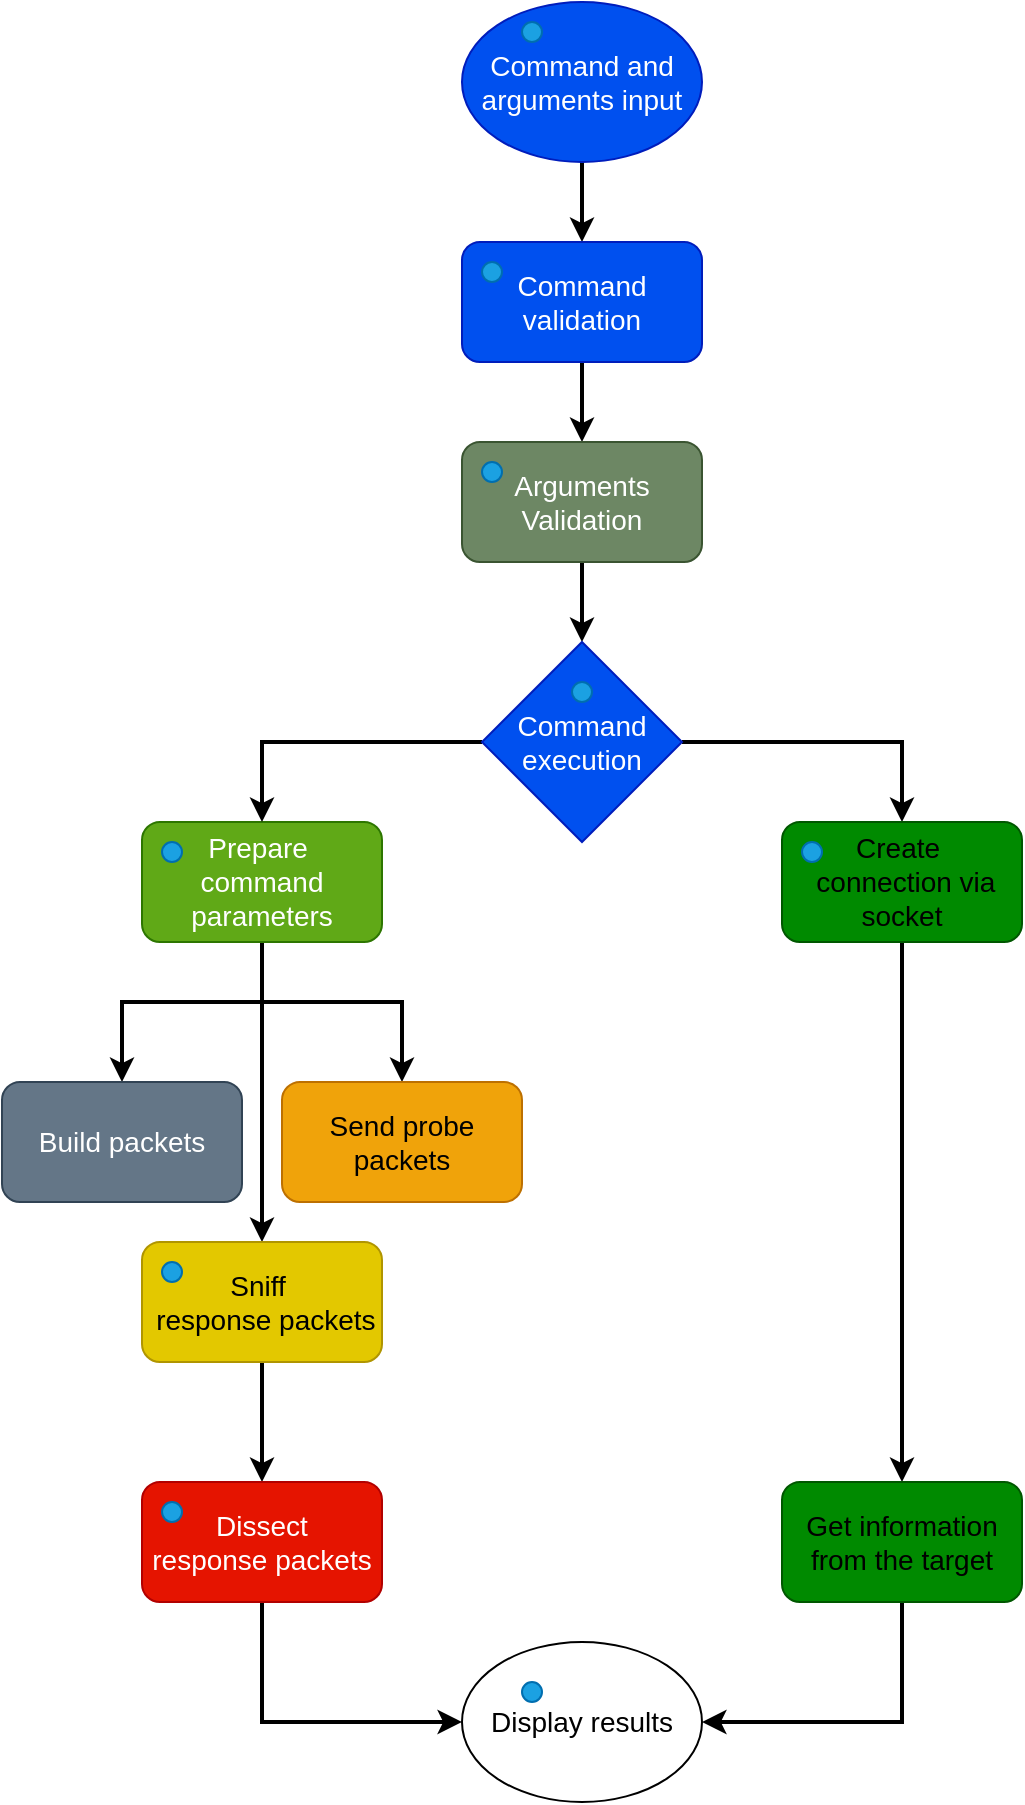 <mxfile version="28.0.6">
  <diagram name="Página-1" id="C2hM-yKv2FyWArT03CXD">
    <mxGraphModel dx="1426" dy="779" grid="1" gridSize="10" guides="1" tooltips="1" connect="1" arrows="1" fold="1" page="1" pageScale="1" pageWidth="827" pageHeight="1169" math="0" shadow="0">
      <root>
        <mxCell id="0" />
        <mxCell id="1" parent="0" />
        <mxCell id="lpw_EAhtdx-yHLIlQrwJ-14" value="" style="edgeStyle=orthogonalEdgeStyle;rounded=0;orthogonalLoop=1;jettySize=auto;html=1;fontSize=14;labelBorderColor=default;strokeWidth=2;strokeColor=light-dark(#000000,#999999);" edge="1" parent="1" source="lpw_EAhtdx-yHLIlQrwJ-1" target="lpw_EAhtdx-yHLIlQrwJ-2">
          <mxGeometry relative="1" as="geometry" />
        </mxCell>
        <mxCell id="lpw_EAhtdx-yHLIlQrwJ-1" value="Command and arguments input" style="ellipse;whiteSpace=wrap;html=1;fontSize=14;fillColor=#0050ef;fontColor=light-dark(#FFFFFF,#FFFFFF);strokeColor=#001DBC;gradientColor=none;shadow=0;labelBackgroundColor=none;labelBorderColor=none;textShadow=0;" vertex="1" parent="1">
          <mxGeometry x="320" y="30" width="120" height="80" as="geometry" />
        </mxCell>
        <mxCell id="lpw_EAhtdx-yHLIlQrwJ-15" value="" style="edgeStyle=orthogonalEdgeStyle;rounded=0;orthogonalLoop=1;jettySize=auto;html=1;fontSize=14;strokeWidth=2;strokeColor=light-dark(#000000,#999999);" edge="1" parent="1" source="lpw_EAhtdx-yHLIlQrwJ-2" target="lpw_EAhtdx-yHLIlQrwJ-3">
          <mxGeometry relative="1" as="geometry" />
        </mxCell>
        <mxCell id="lpw_EAhtdx-yHLIlQrwJ-2" value="Command validation" style="rounded=1;whiteSpace=wrap;html=1;fontSize=14;fillColor=#0050ef;fontColor=light-dark(#FFFFFF,#FFFFFF);strokeColor=#001DBC;" vertex="1" parent="1">
          <mxGeometry x="320" y="150" width="120" height="60" as="geometry" />
        </mxCell>
        <mxCell id="lpw_EAhtdx-yHLIlQrwJ-16" value="" style="edgeStyle=orthogonalEdgeStyle;rounded=0;orthogonalLoop=1;jettySize=auto;html=1;fontSize=14;strokeWidth=2;strokeColor=light-dark(#000000,#999999);" edge="1" parent="1" source="lpw_EAhtdx-yHLIlQrwJ-3" target="lpw_EAhtdx-yHLIlQrwJ-5">
          <mxGeometry relative="1" as="geometry" />
        </mxCell>
        <mxCell id="lpw_EAhtdx-yHLIlQrwJ-3" value="Arguments Validation" style="rounded=1;whiteSpace=wrap;html=1;fontSize=14;fillColor=#6d8764;fontColor=light-dark(#FFFFFF,#FFFFFF);strokeColor=#3A5431;" vertex="1" parent="1">
          <mxGeometry x="320" y="250" width="120" height="60" as="geometry" />
        </mxCell>
        <mxCell id="lpw_EAhtdx-yHLIlQrwJ-19" style="edgeStyle=orthogonalEdgeStyle;rounded=0;orthogonalLoop=1;jettySize=auto;html=1;entryX=0.5;entryY=0;entryDx=0;entryDy=0;fontSize=14;strokeWidth=2;strokeColor=light-dark(#000000,#999999);" edge="1" parent="1" source="lpw_EAhtdx-yHLIlQrwJ-4" target="lpw_EAhtdx-yHLIlQrwJ-8">
          <mxGeometry relative="1" as="geometry" />
        </mxCell>
        <mxCell id="lpw_EAhtdx-yHLIlQrwJ-20" style="edgeStyle=orthogonalEdgeStyle;rounded=0;orthogonalLoop=1;jettySize=auto;html=1;entryX=0.5;entryY=0;entryDx=0;entryDy=0;fontSize=14;strokeWidth=2;strokeColor=light-dark(#000000,#999999);" edge="1" parent="1" source="lpw_EAhtdx-yHLIlQrwJ-4" target="lpw_EAhtdx-yHLIlQrwJ-11">
          <mxGeometry relative="1" as="geometry">
            <Array as="points">
              <mxPoint x="220" y="530" />
              <mxPoint x="150" y="530" />
            </Array>
          </mxGeometry>
        </mxCell>
        <mxCell id="lpw_EAhtdx-yHLIlQrwJ-21" style="edgeStyle=orthogonalEdgeStyle;rounded=0;orthogonalLoop=1;jettySize=auto;html=1;entryX=0.5;entryY=0;entryDx=0;entryDy=0;fontSize=14;strokeWidth=2;strokeColor=light-dark(#000000,#999999);" edge="1" parent="1" source="lpw_EAhtdx-yHLIlQrwJ-4" target="lpw_EAhtdx-yHLIlQrwJ-9">
          <mxGeometry relative="1" as="geometry">
            <Array as="points">
              <mxPoint x="220" y="530" />
              <mxPoint x="290" y="530" />
            </Array>
          </mxGeometry>
        </mxCell>
        <mxCell id="lpw_EAhtdx-yHLIlQrwJ-4" value="Prepare&amp;nbsp; command parameters" style="rounded=1;whiteSpace=wrap;html=1;fontSize=14;fillColor=#60a917;strokeColor=#2D7600;fontColor=light-dark(#FFFFFF,#FFFFFF);" vertex="1" parent="1">
          <mxGeometry x="160" y="440" width="120" height="60" as="geometry" />
        </mxCell>
        <mxCell id="lpw_EAhtdx-yHLIlQrwJ-17" style="edgeStyle=orthogonalEdgeStyle;rounded=0;orthogonalLoop=1;jettySize=auto;html=1;entryX=0.5;entryY=0;entryDx=0;entryDy=0;fontSize=14;strokeColor=light-dark(#000000,#999999);strokeWidth=2;" edge="1" parent="1" source="lpw_EAhtdx-yHLIlQrwJ-5" target="lpw_EAhtdx-yHLIlQrwJ-7">
          <mxGeometry relative="1" as="geometry" />
        </mxCell>
        <mxCell id="lpw_EAhtdx-yHLIlQrwJ-18" style="edgeStyle=orthogonalEdgeStyle;rounded=0;orthogonalLoop=1;jettySize=auto;html=1;entryX=0.5;entryY=0;entryDx=0;entryDy=0;fontSize=14;strokeWidth=2;strokeColor=light-dark(#000000,#999999);" edge="1" parent="1" source="lpw_EAhtdx-yHLIlQrwJ-5" target="lpw_EAhtdx-yHLIlQrwJ-4">
          <mxGeometry relative="1" as="geometry" />
        </mxCell>
        <mxCell id="lpw_EAhtdx-yHLIlQrwJ-5" value="Command execution" style="rhombus;whiteSpace=wrap;html=1;fontSize=14;fontColor=light-dark(#FFFFFF,#FFFFFF);fillColor=#0050ef;strokeColor=#001DBC;" vertex="1" parent="1">
          <mxGeometry x="330" y="350" width="100" height="100" as="geometry" />
        </mxCell>
        <mxCell id="lpw_EAhtdx-yHLIlQrwJ-6" value="Display results" style="ellipse;whiteSpace=wrap;html=1;fontSize=14;" vertex="1" parent="1">
          <mxGeometry x="320" y="850" width="120" height="80" as="geometry" />
        </mxCell>
        <mxCell id="lpw_EAhtdx-yHLIlQrwJ-24" style="edgeStyle=orthogonalEdgeStyle;rounded=0;orthogonalLoop=1;jettySize=auto;html=1;entryX=0.5;entryY=0;entryDx=0;entryDy=0;fontSize=14;strokeWidth=2;strokeColor=light-dark(#000000,#999999);" edge="1" parent="1" source="lpw_EAhtdx-yHLIlQrwJ-7" target="lpw_EAhtdx-yHLIlQrwJ-13">
          <mxGeometry relative="1" as="geometry" />
        </mxCell>
        <mxCell id="lpw_EAhtdx-yHLIlQrwJ-7" value="Create&amp;nbsp; &amp;nbsp;connection via socket" style="rounded=1;whiteSpace=wrap;html=1;fontSize=14;fillColor=#008a00;fontColor=default;strokeColor=#005700;" vertex="1" parent="1">
          <mxGeometry x="480" y="440" width="120" height="60" as="geometry" />
        </mxCell>
        <mxCell id="lpw_EAhtdx-yHLIlQrwJ-23" style="edgeStyle=orthogonalEdgeStyle;rounded=0;orthogonalLoop=1;jettySize=auto;html=1;entryX=0.5;entryY=0;entryDx=0;entryDy=0;fontSize=14;strokeColor=light-dark(#000000,#999999);strokeWidth=2;" edge="1" parent="1" source="lpw_EAhtdx-yHLIlQrwJ-8" target="lpw_EAhtdx-yHLIlQrwJ-12">
          <mxGeometry relative="1" as="geometry" />
        </mxCell>
        <mxCell id="lpw_EAhtdx-yHLIlQrwJ-8" value="&amp;nbsp; &amp;nbsp; &amp;nbsp; Sniff&amp;nbsp; &amp;nbsp; &amp;nbsp; &amp;nbsp; &amp;nbsp;response packets" style="rounded=1;whiteSpace=wrap;html=1;fontSize=14;fillColor=#e3c800;fontColor=#000000;strokeColor=#B09500;" vertex="1" parent="1">
          <mxGeometry x="160" y="650" width="120" height="60" as="geometry" />
        </mxCell>
        <mxCell id="lpw_EAhtdx-yHLIlQrwJ-9" value="Send probe packets" style="rounded=1;whiteSpace=wrap;html=1;fontSize=14;fillColor=#f0a30a;strokeColor=#BD7000;fontColor=#000000;" vertex="1" parent="1">
          <mxGeometry x="230" y="570" width="120" height="60" as="geometry" />
        </mxCell>
        <mxCell id="lpw_EAhtdx-yHLIlQrwJ-11" value="Build packets" style="rounded=1;whiteSpace=wrap;html=1;fontSize=14;fillColor=#647687;fontColor=light-dark(#FFFFFF,#FFFFFF);strokeColor=#314354;" vertex="1" parent="1">
          <mxGeometry x="90" y="570" width="120" height="60" as="geometry" />
        </mxCell>
        <mxCell id="lpw_EAhtdx-yHLIlQrwJ-25" style="edgeStyle=orthogonalEdgeStyle;rounded=0;orthogonalLoop=1;jettySize=auto;html=1;entryX=0;entryY=0.5;entryDx=0;entryDy=0;fontSize=14;strokeWidth=2;strokeColor=light-dark(#000000,#999999);" edge="1" parent="1" source="lpw_EAhtdx-yHLIlQrwJ-12" target="lpw_EAhtdx-yHLIlQrwJ-6">
          <mxGeometry relative="1" as="geometry">
            <Array as="points">
              <mxPoint x="220" y="890" />
            </Array>
          </mxGeometry>
        </mxCell>
        <mxCell id="lpw_EAhtdx-yHLIlQrwJ-12" value="&amp;nbsp; &amp;nbsp;Dissect&amp;nbsp; &amp;nbsp; response packets" style="rounded=1;whiteSpace=wrap;html=1;fontSize=14;fillColor=light-dark(#E51400,#CC0000);fontColor=light-dark(#FFFFFF,#FFFFFF);strokeColor=#B20000;" vertex="1" parent="1">
          <mxGeometry x="160" y="770" width="120" height="60" as="geometry" />
        </mxCell>
        <mxCell id="lpw_EAhtdx-yHLIlQrwJ-26" style="edgeStyle=orthogonalEdgeStyle;rounded=0;orthogonalLoop=1;jettySize=auto;html=1;entryX=1;entryY=0.5;entryDx=0;entryDy=0;fontSize=14;strokeWidth=2;strokeColor=light-dark(#000000,#999999);" edge="1" parent="1" source="lpw_EAhtdx-yHLIlQrwJ-13" target="lpw_EAhtdx-yHLIlQrwJ-6">
          <mxGeometry relative="1" as="geometry">
            <Array as="points">
              <mxPoint x="540" y="890" />
            </Array>
          </mxGeometry>
        </mxCell>
        <mxCell id="lpw_EAhtdx-yHLIlQrwJ-13" value="Get information from the target" style="rounded=1;whiteSpace=wrap;html=1;fontSize=14;fillColor=#008a00;fontColor=default;strokeColor=#005700;" vertex="1" parent="1">
          <mxGeometry x="480" y="770" width="120" height="60" as="geometry" />
        </mxCell>
        <mxCell id="lpw_EAhtdx-yHLIlQrwJ-28" value="" style="ellipse;whiteSpace=wrap;html=1;aspect=fixed;fillColor=light-dark(#1BA1E2,#0000FF);fontColor=#ffffff;strokeColor=#006EAF;" vertex="1" parent="1">
          <mxGeometry x="350" y="40" width="10" height="10" as="geometry" />
        </mxCell>
        <mxCell id="lpw_EAhtdx-yHLIlQrwJ-29" value="" style="ellipse;whiteSpace=wrap;html=1;aspect=fixed;fillColor=light-dark(#1BA1E2,#0000FF);fontColor=#ffffff;strokeColor=#006EAF;" vertex="1" parent="1">
          <mxGeometry x="330" y="160" width="10" height="10" as="geometry" />
        </mxCell>
        <mxCell id="lpw_EAhtdx-yHLIlQrwJ-31" value="" style="ellipse;whiteSpace=wrap;html=1;aspect=fixed;fillColor=light-dark(#1BA1E2,#0000FF);fontColor=#ffffff;strokeColor=#006EAF;" vertex="1" parent="1">
          <mxGeometry x="330" y="260" width="10" height="10" as="geometry" />
        </mxCell>
        <mxCell id="lpw_EAhtdx-yHLIlQrwJ-32" value="" style="ellipse;whiteSpace=wrap;html=1;aspect=fixed;fillColor=light-dark(#1BA1E2,#0000FF);fontColor=#ffffff;strokeColor=#006EAF;" vertex="1" parent="1">
          <mxGeometry x="375" y="370" width="10" height="10" as="geometry" />
        </mxCell>
        <mxCell id="lpw_EAhtdx-yHLIlQrwJ-33" value="" style="ellipse;whiteSpace=wrap;html=1;aspect=fixed;fillColor=light-dark(#1BA1E2,#0000FF);fontColor=#ffffff;strokeColor=#006EAF;" vertex="1" parent="1">
          <mxGeometry x="170" y="450" width="10" height="10" as="geometry" />
        </mxCell>
        <mxCell id="lpw_EAhtdx-yHLIlQrwJ-34" value="" style="ellipse;whiteSpace=wrap;html=1;aspect=fixed;fillColor=light-dark(#1BA1E2,#0000FF);fontColor=#ffffff;strokeColor=#006EAF;" vertex="1" parent="1">
          <mxGeometry x="490" y="450" width="10" height="10" as="geometry" />
        </mxCell>
        <mxCell id="lpw_EAhtdx-yHLIlQrwJ-35" value="" style="ellipse;whiteSpace=wrap;html=1;aspect=fixed;fillColor=light-dark(#1BA1E2,#0000FF);fontColor=#ffffff;strokeColor=#006EAF;" vertex="1" parent="1">
          <mxGeometry x="170" y="660" width="10" height="10" as="geometry" />
        </mxCell>
        <mxCell id="lpw_EAhtdx-yHLIlQrwJ-36" value="" style="ellipse;whiteSpace=wrap;html=1;aspect=fixed;fillColor=light-dark(#1BA1E2,#0000FF);fontColor=#ffffff;strokeColor=#006EAF;" vertex="1" parent="1">
          <mxGeometry x="170" y="780" width="10" height="10" as="geometry" />
        </mxCell>
        <mxCell id="lpw_EAhtdx-yHLIlQrwJ-37" value="" style="ellipse;whiteSpace=wrap;html=1;aspect=fixed;fillColor=light-dark(#1BA1E2,#0000FF);fontColor=#ffffff;strokeColor=#006EAF;" vertex="1" parent="1">
          <mxGeometry x="350" y="870" width="10" height="10" as="geometry" />
        </mxCell>
      </root>
    </mxGraphModel>
  </diagram>
</mxfile>
